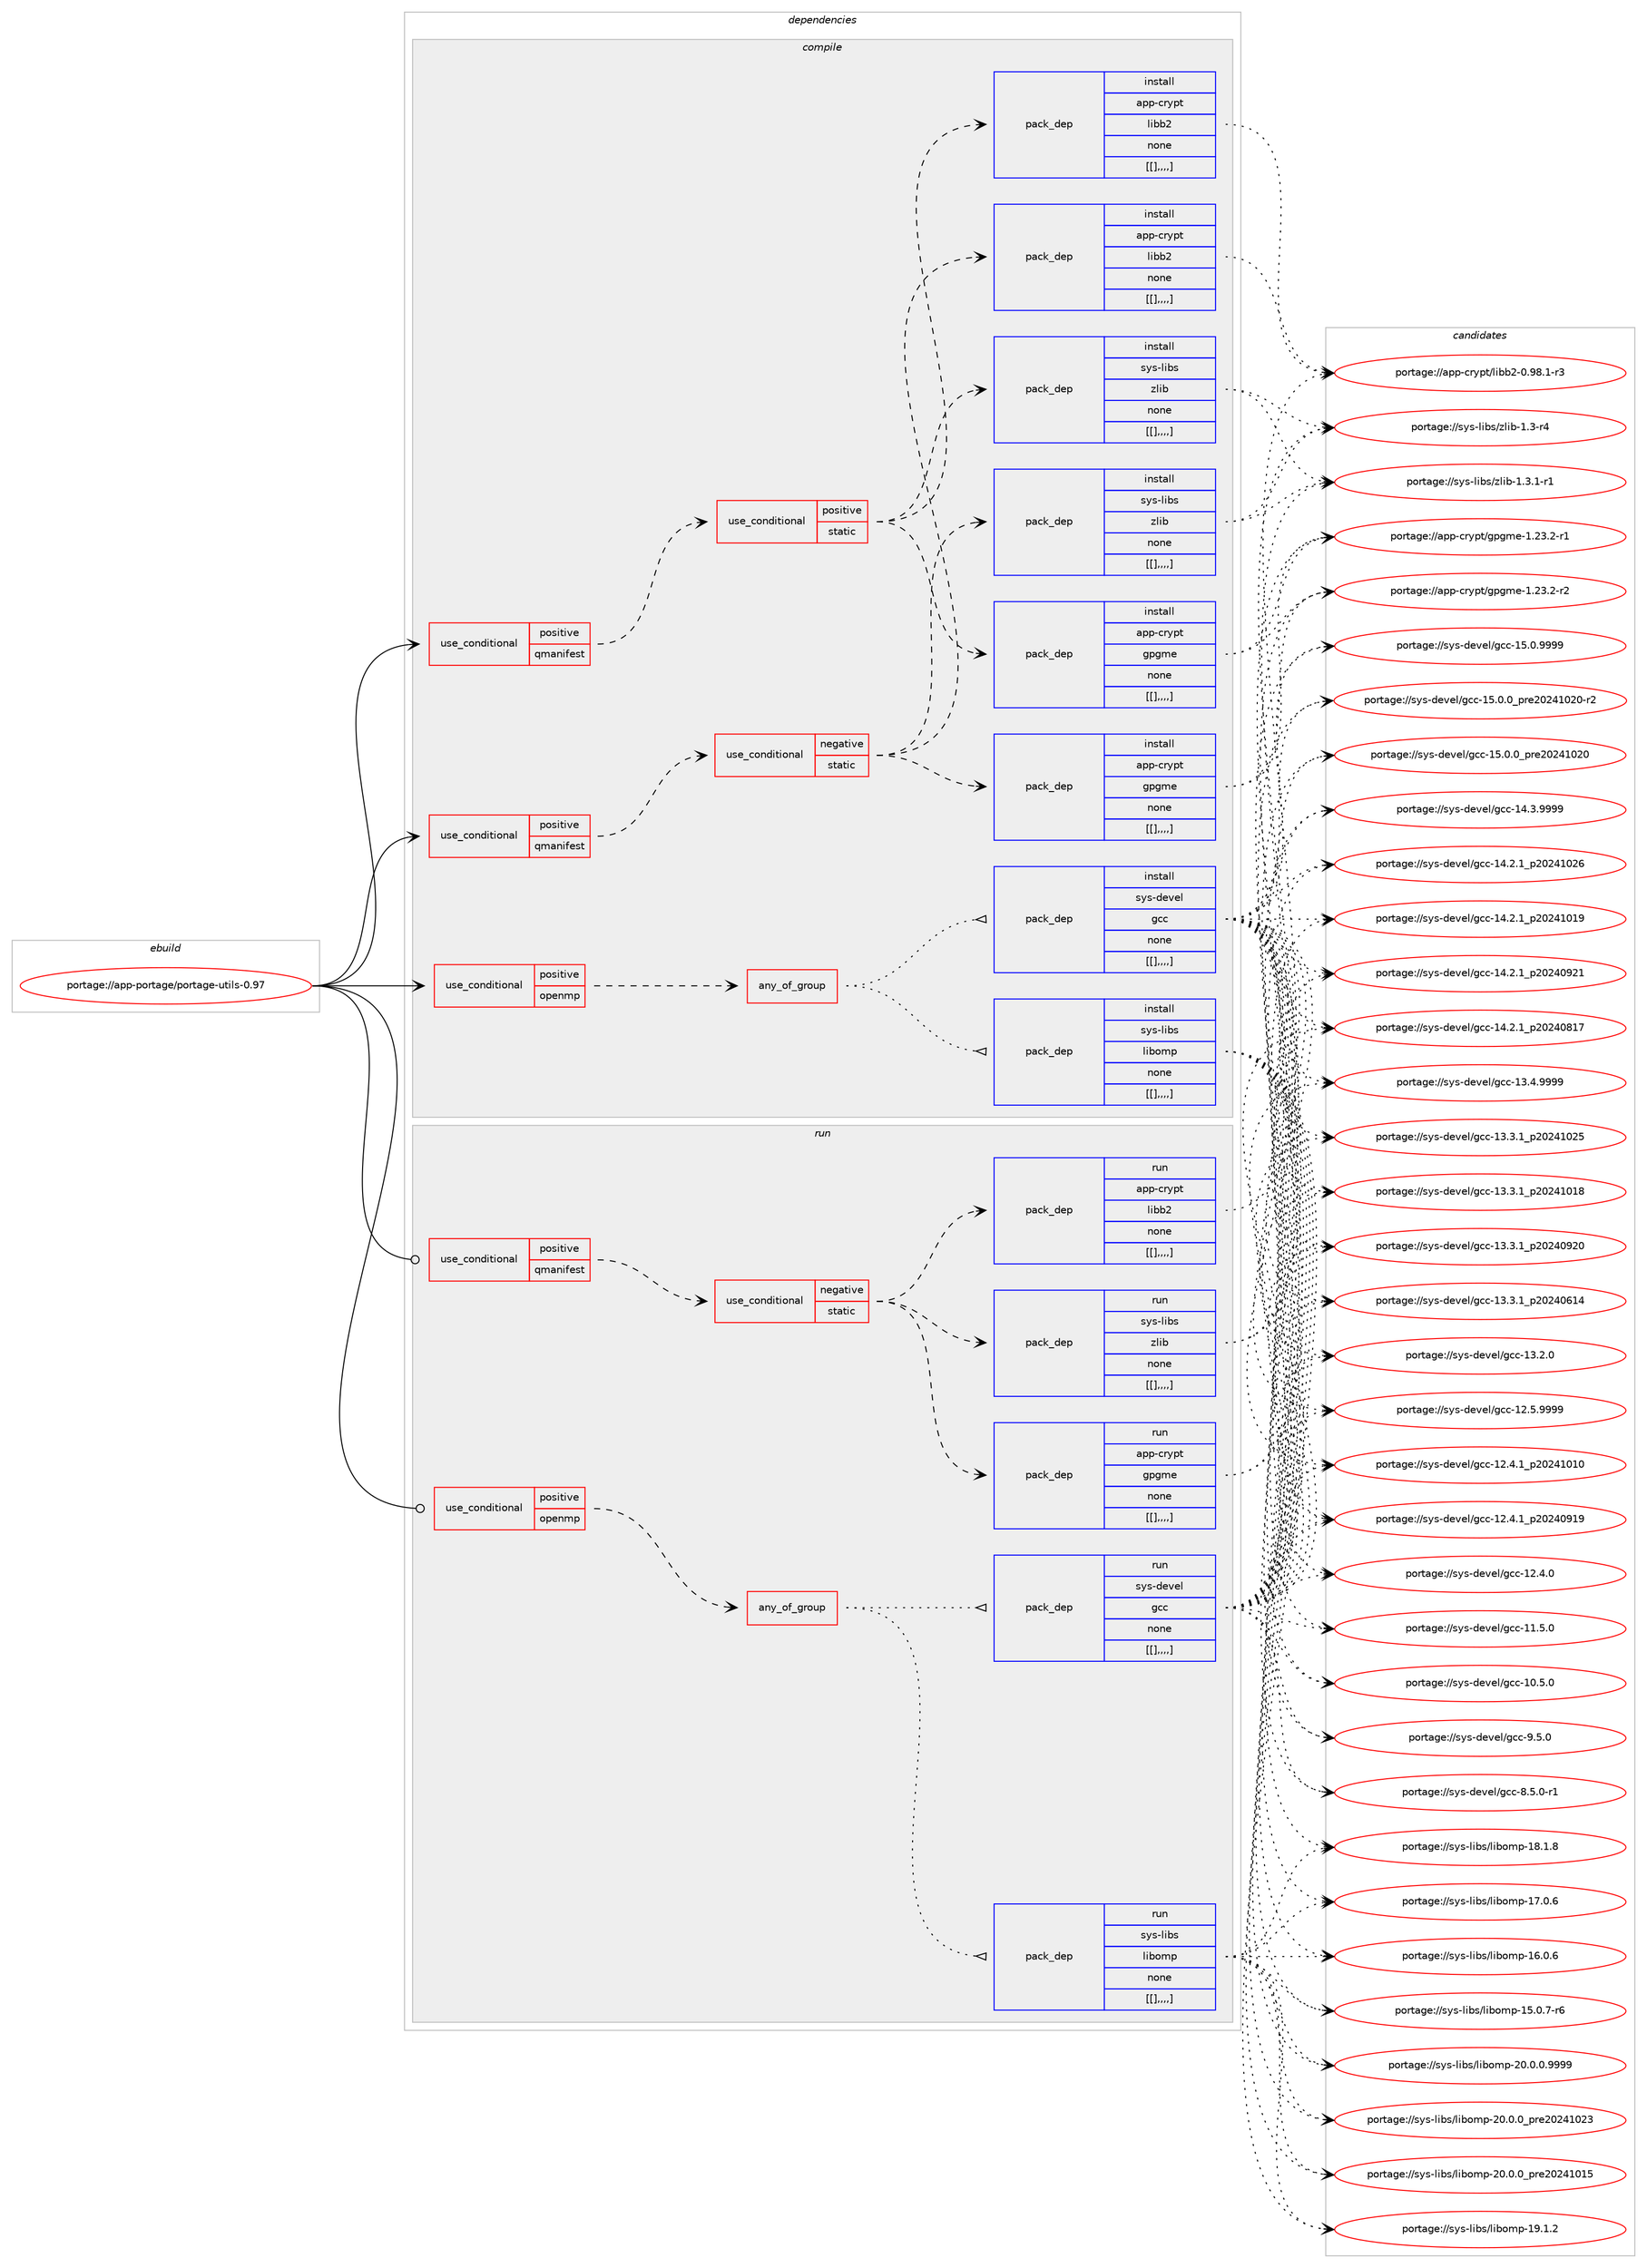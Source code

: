 digraph prolog {

# *************
# Graph options
# *************

newrank=true;
concentrate=true;
compound=true;
graph [rankdir=LR,fontname=Helvetica,fontsize=10,ranksep=1.5];#, ranksep=2.5, nodesep=0.2];
edge  [arrowhead=vee];
node  [fontname=Helvetica,fontsize=10];

# **********
# The ebuild
# **********

subgraph cluster_leftcol {
color=gray;
label=<<i>ebuild</i>>;
id [label="portage://app-portage/portage-utils-0.97", color=red, width=4, href="../app-portage/portage-utils-0.97.svg"];
}

# ****************
# The dependencies
# ****************

subgraph cluster_midcol {
color=gray;
label=<<i>dependencies</i>>;
subgraph cluster_compile {
fillcolor="#eeeeee";
style=filled;
label=<<i>compile</i>>;
subgraph cond15661 {
dependency54383 [label=<<TABLE BORDER="0" CELLBORDER="1" CELLSPACING="0" CELLPADDING="4"><TR><TD ROWSPAN="3" CELLPADDING="10">use_conditional</TD></TR><TR><TD>positive</TD></TR><TR><TD>openmp</TD></TR></TABLE>>, shape=none, color=red];
subgraph any479 {
dependency54403 [label=<<TABLE BORDER="0" CELLBORDER="1" CELLSPACING="0" CELLPADDING="4"><TR><TD CELLPADDING="10">any_of_group</TD></TR></TABLE>>, shape=none, color=red];subgraph pack38212 {
dependency54430 [label=<<TABLE BORDER="0" CELLBORDER="1" CELLSPACING="0" CELLPADDING="4" WIDTH="220"><TR><TD ROWSPAN="6" CELLPADDING="30">pack_dep</TD></TR><TR><TD WIDTH="110">install</TD></TR><TR><TD>sys-devel</TD></TR><TR><TD>gcc</TD></TR><TR><TD>none</TD></TR><TR><TD>[[],,,,]</TD></TR></TABLE>>, shape=none, color=blue];
}
dependency54403:e -> dependency54430:w [weight=20,style="dotted",arrowhead="oinv"];
subgraph pack38280 {
dependency54559 [label=<<TABLE BORDER="0" CELLBORDER="1" CELLSPACING="0" CELLPADDING="4" WIDTH="220"><TR><TD ROWSPAN="6" CELLPADDING="30">pack_dep</TD></TR><TR><TD WIDTH="110">install</TD></TR><TR><TD>sys-libs</TD></TR><TR><TD>libomp</TD></TR><TR><TD>none</TD></TR><TR><TD>[[],,,,]</TD></TR></TABLE>>, shape=none, color=blue];
}
dependency54403:e -> dependency54559:w [weight=20,style="dotted",arrowhead="oinv"];
}
dependency54383:e -> dependency54403:w [weight=20,style="dashed",arrowhead="vee"];
}
id:e -> dependency54383:w [weight=20,style="solid",arrowhead="vee"];
subgraph cond15719 {
dependency54564 [label=<<TABLE BORDER="0" CELLBORDER="1" CELLSPACING="0" CELLPADDING="4"><TR><TD ROWSPAN="3" CELLPADDING="10">use_conditional</TD></TR><TR><TD>positive</TD></TR><TR><TD>qmanifest</TD></TR></TABLE>>, shape=none, color=red];
subgraph cond15731 {
dependency54594 [label=<<TABLE BORDER="0" CELLBORDER="1" CELLSPACING="0" CELLPADDING="4"><TR><TD ROWSPAN="3" CELLPADDING="10">use_conditional</TD></TR><TR><TD>negative</TD></TR><TR><TD>static</TD></TR></TABLE>>, shape=none, color=red];
subgraph pack38326 {
dependency54595 [label=<<TABLE BORDER="0" CELLBORDER="1" CELLSPACING="0" CELLPADDING="4" WIDTH="220"><TR><TD ROWSPAN="6" CELLPADDING="30">pack_dep</TD></TR><TR><TD WIDTH="110">install</TD></TR><TR><TD>app-crypt</TD></TR><TR><TD>gpgme</TD></TR><TR><TD>none</TD></TR><TR><TD>[[],,,,]</TD></TR></TABLE>>, shape=none, color=blue];
}
dependency54594:e -> dependency54595:w [weight=20,style="dashed",arrowhead="vee"];
subgraph pack38329 {
dependency54600 [label=<<TABLE BORDER="0" CELLBORDER="1" CELLSPACING="0" CELLPADDING="4" WIDTH="220"><TR><TD ROWSPAN="6" CELLPADDING="30">pack_dep</TD></TR><TR><TD WIDTH="110">install</TD></TR><TR><TD>app-crypt</TD></TR><TR><TD>libb2</TD></TR><TR><TD>none</TD></TR><TR><TD>[[],,,,]</TD></TR></TABLE>>, shape=none, color=blue];
}
dependency54594:e -> dependency54600:w [weight=20,style="dashed",arrowhead="vee"];
subgraph pack38343 {
dependency54617 [label=<<TABLE BORDER="0" CELLBORDER="1" CELLSPACING="0" CELLPADDING="4" WIDTH="220"><TR><TD ROWSPAN="6" CELLPADDING="30">pack_dep</TD></TR><TR><TD WIDTH="110">install</TD></TR><TR><TD>sys-libs</TD></TR><TR><TD>zlib</TD></TR><TR><TD>none</TD></TR><TR><TD>[[],,,,]</TD></TR></TABLE>>, shape=none, color=blue];
}
dependency54594:e -> dependency54617:w [weight=20,style="dashed",arrowhead="vee"];
}
dependency54564:e -> dependency54594:w [weight=20,style="dashed",arrowhead="vee"];
}
id:e -> dependency54564:w [weight=20,style="solid",arrowhead="vee"];
subgraph cond15770 {
dependency54704 [label=<<TABLE BORDER="0" CELLBORDER="1" CELLSPACING="0" CELLPADDING="4"><TR><TD ROWSPAN="3" CELLPADDING="10">use_conditional</TD></TR><TR><TD>positive</TD></TR><TR><TD>qmanifest</TD></TR></TABLE>>, shape=none, color=red];
subgraph cond15772 {
dependency54727 [label=<<TABLE BORDER="0" CELLBORDER="1" CELLSPACING="0" CELLPADDING="4"><TR><TD ROWSPAN="3" CELLPADDING="10">use_conditional</TD></TR><TR><TD>positive</TD></TR><TR><TD>static</TD></TR></TABLE>>, shape=none, color=red];
subgraph pack38414 {
dependency54750 [label=<<TABLE BORDER="0" CELLBORDER="1" CELLSPACING="0" CELLPADDING="4" WIDTH="220"><TR><TD ROWSPAN="6" CELLPADDING="30">pack_dep</TD></TR><TR><TD WIDTH="110">install</TD></TR><TR><TD>app-crypt</TD></TR><TR><TD>gpgme</TD></TR><TR><TD>none</TD></TR><TR><TD>[[],,,,]</TD></TR></TABLE>>, shape=none, color=blue];
}
dependency54727:e -> dependency54750:w [weight=20,style="dashed",arrowhead="vee"];
subgraph pack38429 {
dependency54773 [label=<<TABLE BORDER="0" CELLBORDER="1" CELLSPACING="0" CELLPADDING="4" WIDTH="220"><TR><TD ROWSPAN="6" CELLPADDING="30">pack_dep</TD></TR><TR><TD WIDTH="110">install</TD></TR><TR><TD>app-crypt</TD></TR><TR><TD>libb2</TD></TR><TR><TD>none</TD></TR><TR><TD>[[],,,,]</TD></TR></TABLE>>, shape=none, color=blue];
}
dependency54727:e -> dependency54773:w [weight=20,style="dashed",arrowhead="vee"];
subgraph pack38464 {
dependency54817 [label=<<TABLE BORDER="0" CELLBORDER="1" CELLSPACING="0" CELLPADDING="4" WIDTH="220"><TR><TD ROWSPAN="6" CELLPADDING="30">pack_dep</TD></TR><TR><TD WIDTH="110">install</TD></TR><TR><TD>sys-libs</TD></TR><TR><TD>zlib</TD></TR><TR><TD>none</TD></TR><TR><TD>[[],,,,]</TD></TR></TABLE>>, shape=none, color=blue];
}
dependency54727:e -> dependency54817:w [weight=20,style="dashed",arrowhead="vee"];
}
dependency54704:e -> dependency54727:w [weight=20,style="dashed",arrowhead="vee"];
}
id:e -> dependency54704:w [weight=20,style="solid",arrowhead="vee"];
}
subgraph cluster_compileandrun {
fillcolor="#eeeeee";
style=filled;
label=<<i>compile and run</i>>;
}
subgraph cluster_run {
fillcolor="#eeeeee";
style=filled;
label=<<i>run</i>>;
subgraph cond15821 {
dependency54867 [label=<<TABLE BORDER="0" CELLBORDER="1" CELLSPACING="0" CELLPADDING="4"><TR><TD ROWSPAN="3" CELLPADDING="10">use_conditional</TD></TR><TR><TD>positive</TD></TR><TR><TD>openmp</TD></TR></TABLE>>, shape=none, color=red];
subgraph any485 {
dependency54930 [label=<<TABLE BORDER="0" CELLBORDER="1" CELLSPACING="0" CELLPADDING="4"><TR><TD CELLPADDING="10">any_of_group</TD></TR></TABLE>>, shape=none, color=red];subgraph pack38562 {
dependency54949 [label=<<TABLE BORDER="0" CELLBORDER="1" CELLSPACING="0" CELLPADDING="4" WIDTH="220"><TR><TD ROWSPAN="6" CELLPADDING="30">pack_dep</TD></TR><TR><TD WIDTH="110">run</TD></TR><TR><TD>sys-devel</TD></TR><TR><TD>gcc</TD></TR><TR><TD>none</TD></TR><TR><TD>[[],,,,]</TD></TR></TABLE>>, shape=none, color=blue];
}
dependency54930:e -> dependency54949:w [weight=20,style="dotted",arrowhead="oinv"];
subgraph pack38574 {
dependency54953 [label=<<TABLE BORDER="0" CELLBORDER="1" CELLSPACING="0" CELLPADDING="4" WIDTH="220"><TR><TD ROWSPAN="6" CELLPADDING="30">pack_dep</TD></TR><TR><TD WIDTH="110">run</TD></TR><TR><TD>sys-libs</TD></TR><TR><TD>libomp</TD></TR><TR><TD>none</TD></TR><TR><TD>[[],,,,]</TD></TR></TABLE>>, shape=none, color=blue];
}
dependency54930:e -> dependency54953:w [weight=20,style="dotted",arrowhead="oinv"];
}
dependency54867:e -> dependency54930:w [weight=20,style="dashed",arrowhead="vee"];
}
id:e -> dependency54867:w [weight=20,style="solid",arrowhead="odot"];
subgraph cond15859 {
dependency55019 [label=<<TABLE BORDER="0" CELLBORDER="1" CELLSPACING="0" CELLPADDING="4"><TR><TD ROWSPAN="3" CELLPADDING="10">use_conditional</TD></TR><TR><TD>positive</TD></TR><TR><TD>qmanifest</TD></TR></TABLE>>, shape=none, color=red];
subgraph cond15868 {
dependency55040 [label=<<TABLE BORDER="0" CELLBORDER="1" CELLSPACING="0" CELLPADDING="4"><TR><TD ROWSPAN="3" CELLPADDING="10">use_conditional</TD></TR><TR><TD>negative</TD></TR><TR><TD>static</TD></TR></TABLE>>, shape=none, color=red];
subgraph pack38639 {
dependency55045 [label=<<TABLE BORDER="0" CELLBORDER="1" CELLSPACING="0" CELLPADDING="4" WIDTH="220"><TR><TD ROWSPAN="6" CELLPADDING="30">pack_dep</TD></TR><TR><TD WIDTH="110">run</TD></TR><TR><TD>app-crypt</TD></TR><TR><TD>gpgme</TD></TR><TR><TD>none</TD></TR><TR><TD>[[],,,,]</TD></TR></TABLE>>, shape=none, color=blue];
}
dependency55040:e -> dependency55045:w [weight=20,style="dashed",arrowhead="vee"];
subgraph pack38682 {
dependency55114 [label=<<TABLE BORDER="0" CELLBORDER="1" CELLSPACING="0" CELLPADDING="4" WIDTH="220"><TR><TD ROWSPAN="6" CELLPADDING="30">pack_dep</TD></TR><TR><TD WIDTH="110">run</TD></TR><TR><TD>app-crypt</TD></TR><TR><TD>libb2</TD></TR><TR><TD>none</TD></TR><TR><TD>[[],,,,]</TD></TR></TABLE>>, shape=none, color=blue];
}
dependency55040:e -> dependency55114:w [weight=20,style="dashed",arrowhead="vee"];
subgraph pack38692 {
dependency55176 [label=<<TABLE BORDER="0" CELLBORDER="1" CELLSPACING="0" CELLPADDING="4" WIDTH="220"><TR><TD ROWSPAN="6" CELLPADDING="30">pack_dep</TD></TR><TR><TD WIDTH="110">run</TD></TR><TR><TD>sys-libs</TD></TR><TR><TD>zlib</TD></TR><TR><TD>none</TD></TR><TR><TD>[[],,,,]</TD></TR></TABLE>>, shape=none, color=blue];
}
dependency55040:e -> dependency55176:w [weight=20,style="dashed",arrowhead="vee"];
}
dependency55019:e -> dependency55040:w [weight=20,style="dashed",arrowhead="vee"];
}
id:e -> dependency55019:w [weight=20,style="solid",arrowhead="odot"];
}
}

# **************
# The candidates
# **************

subgraph cluster_choices {
rank=same;
color=gray;
label=<<i>candidates</i>>;

subgraph choice37487 {
color=black;
nodesep=1;
choice1151211154510010111810110847103999945495346484657575757 [label="portage://sys-devel/gcc-15.0.9999", color=red, width=4,href="../sys-devel/gcc-15.0.9999.svg"];
choice11512111545100101118101108471039999454953464846489511211410150485052494850484511450 [label="portage://sys-devel/gcc-15.0.0_pre20241020-r2", color=red, width=4,href="../sys-devel/gcc-15.0.0_pre20241020-r2.svg"];
choice1151211154510010111810110847103999945495346484648951121141015048505249485048 [label="portage://sys-devel/gcc-15.0.0_pre20241020", color=red, width=4,href="../sys-devel/gcc-15.0.0_pre20241020.svg"];
choice1151211154510010111810110847103999945495246514657575757 [label="portage://sys-devel/gcc-14.3.9999", color=red, width=4,href="../sys-devel/gcc-14.3.9999.svg"];
choice1151211154510010111810110847103999945495246504649951125048505249485054 [label="portage://sys-devel/gcc-14.2.1_p20241026", color=red, width=4,href="../sys-devel/gcc-14.2.1_p20241026.svg"];
choice1151211154510010111810110847103999945495246504649951125048505249484957 [label="portage://sys-devel/gcc-14.2.1_p20241019", color=red, width=4,href="../sys-devel/gcc-14.2.1_p20241019.svg"];
choice1151211154510010111810110847103999945495246504649951125048505248575049 [label="portage://sys-devel/gcc-14.2.1_p20240921", color=red, width=4,href="../sys-devel/gcc-14.2.1_p20240921.svg"];
choice1151211154510010111810110847103999945495246504649951125048505248564955 [label="portage://sys-devel/gcc-14.2.1_p20240817", color=red, width=4,href="../sys-devel/gcc-14.2.1_p20240817.svg"];
choice1151211154510010111810110847103999945495146524657575757 [label="portage://sys-devel/gcc-13.4.9999", color=red, width=4,href="../sys-devel/gcc-13.4.9999.svg"];
choice1151211154510010111810110847103999945495146514649951125048505249485053 [label="portage://sys-devel/gcc-13.3.1_p20241025", color=red, width=4,href="../sys-devel/gcc-13.3.1_p20241025.svg"];
choice1151211154510010111810110847103999945495146514649951125048505249484956 [label="portage://sys-devel/gcc-13.3.1_p20241018", color=red, width=4,href="../sys-devel/gcc-13.3.1_p20241018.svg"];
choice1151211154510010111810110847103999945495146514649951125048505248575048 [label="portage://sys-devel/gcc-13.3.1_p20240920", color=red, width=4,href="../sys-devel/gcc-13.3.1_p20240920.svg"];
choice1151211154510010111810110847103999945495146514649951125048505248544952 [label="portage://sys-devel/gcc-13.3.1_p20240614", color=red, width=4,href="../sys-devel/gcc-13.3.1_p20240614.svg"];
choice1151211154510010111810110847103999945495146504648 [label="portage://sys-devel/gcc-13.2.0", color=red, width=4,href="../sys-devel/gcc-13.2.0.svg"];
choice1151211154510010111810110847103999945495046534657575757 [label="portage://sys-devel/gcc-12.5.9999", color=red, width=4,href="../sys-devel/gcc-12.5.9999.svg"];
choice1151211154510010111810110847103999945495046524649951125048505249484948 [label="portage://sys-devel/gcc-12.4.1_p20241010", color=red, width=4,href="../sys-devel/gcc-12.4.1_p20241010.svg"];
choice1151211154510010111810110847103999945495046524649951125048505248574957 [label="portage://sys-devel/gcc-12.4.1_p20240919", color=red, width=4,href="../sys-devel/gcc-12.4.1_p20240919.svg"];
choice1151211154510010111810110847103999945495046524648 [label="portage://sys-devel/gcc-12.4.0", color=red, width=4,href="../sys-devel/gcc-12.4.0.svg"];
choice1151211154510010111810110847103999945494946534648 [label="portage://sys-devel/gcc-11.5.0", color=red, width=4,href="../sys-devel/gcc-11.5.0.svg"];
choice1151211154510010111810110847103999945494846534648 [label="portage://sys-devel/gcc-10.5.0", color=red, width=4,href="../sys-devel/gcc-10.5.0.svg"];
choice11512111545100101118101108471039999455746534648 [label="portage://sys-devel/gcc-9.5.0", color=red, width=4,href="../sys-devel/gcc-9.5.0.svg"];
choice115121115451001011181011084710399994556465346484511449 [label="portage://sys-devel/gcc-8.5.0-r1", color=red, width=4,href="../sys-devel/gcc-8.5.0-r1.svg"];
dependency54430:e -> choice1151211154510010111810110847103999945495346484657575757:w [style=dotted,weight="100"];
dependency54430:e -> choice11512111545100101118101108471039999454953464846489511211410150485052494850484511450:w [style=dotted,weight="100"];
dependency54430:e -> choice1151211154510010111810110847103999945495346484648951121141015048505249485048:w [style=dotted,weight="100"];
dependency54430:e -> choice1151211154510010111810110847103999945495246514657575757:w [style=dotted,weight="100"];
dependency54430:e -> choice1151211154510010111810110847103999945495246504649951125048505249485054:w [style=dotted,weight="100"];
dependency54430:e -> choice1151211154510010111810110847103999945495246504649951125048505249484957:w [style=dotted,weight="100"];
dependency54430:e -> choice1151211154510010111810110847103999945495246504649951125048505248575049:w [style=dotted,weight="100"];
dependency54430:e -> choice1151211154510010111810110847103999945495246504649951125048505248564955:w [style=dotted,weight="100"];
dependency54430:e -> choice1151211154510010111810110847103999945495146524657575757:w [style=dotted,weight="100"];
dependency54430:e -> choice1151211154510010111810110847103999945495146514649951125048505249485053:w [style=dotted,weight="100"];
dependency54430:e -> choice1151211154510010111810110847103999945495146514649951125048505249484956:w [style=dotted,weight="100"];
dependency54430:e -> choice1151211154510010111810110847103999945495146514649951125048505248575048:w [style=dotted,weight="100"];
dependency54430:e -> choice1151211154510010111810110847103999945495146514649951125048505248544952:w [style=dotted,weight="100"];
dependency54430:e -> choice1151211154510010111810110847103999945495146504648:w [style=dotted,weight="100"];
dependency54430:e -> choice1151211154510010111810110847103999945495046534657575757:w [style=dotted,weight="100"];
dependency54430:e -> choice1151211154510010111810110847103999945495046524649951125048505249484948:w [style=dotted,weight="100"];
dependency54430:e -> choice1151211154510010111810110847103999945495046524649951125048505248574957:w [style=dotted,weight="100"];
dependency54430:e -> choice1151211154510010111810110847103999945495046524648:w [style=dotted,weight="100"];
dependency54430:e -> choice1151211154510010111810110847103999945494946534648:w [style=dotted,weight="100"];
dependency54430:e -> choice1151211154510010111810110847103999945494846534648:w [style=dotted,weight="100"];
dependency54430:e -> choice11512111545100101118101108471039999455746534648:w [style=dotted,weight="100"];
dependency54430:e -> choice115121115451001011181011084710399994556465346484511449:w [style=dotted,weight="100"];
}
subgraph choice37506 {
color=black;
nodesep=1;
choice11512111545108105981154710810598111109112455048464846484657575757 [label="portage://sys-libs/libomp-20.0.0.9999", color=red, width=4,href="../sys-libs/libomp-20.0.0.9999.svg"];
choice1151211154510810598115471081059811110911245504846484648951121141015048505249485051 [label="portage://sys-libs/libomp-20.0.0_pre20241023", color=red, width=4,href="../sys-libs/libomp-20.0.0_pre20241023.svg"];
choice1151211154510810598115471081059811110911245504846484648951121141015048505249484953 [label="portage://sys-libs/libomp-20.0.0_pre20241015", color=red, width=4,href="../sys-libs/libomp-20.0.0_pre20241015.svg"];
choice1151211154510810598115471081059811110911245495746494650 [label="portage://sys-libs/libomp-19.1.2", color=red, width=4,href="../sys-libs/libomp-19.1.2.svg"];
choice1151211154510810598115471081059811110911245495646494656 [label="portage://sys-libs/libomp-18.1.8", color=red, width=4,href="../sys-libs/libomp-18.1.8.svg"];
choice1151211154510810598115471081059811110911245495546484654 [label="portage://sys-libs/libomp-17.0.6", color=red, width=4,href="../sys-libs/libomp-17.0.6.svg"];
choice1151211154510810598115471081059811110911245495446484654 [label="portage://sys-libs/libomp-16.0.6", color=red, width=4,href="../sys-libs/libomp-16.0.6.svg"];
choice11512111545108105981154710810598111109112454953464846554511454 [label="portage://sys-libs/libomp-15.0.7-r6", color=red, width=4,href="../sys-libs/libomp-15.0.7-r6.svg"];
dependency54559:e -> choice11512111545108105981154710810598111109112455048464846484657575757:w [style=dotted,weight="100"];
dependency54559:e -> choice1151211154510810598115471081059811110911245504846484648951121141015048505249485051:w [style=dotted,weight="100"];
dependency54559:e -> choice1151211154510810598115471081059811110911245504846484648951121141015048505249484953:w [style=dotted,weight="100"];
dependency54559:e -> choice1151211154510810598115471081059811110911245495746494650:w [style=dotted,weight="100"];
dependency54559:e -> choice1151211154510810598115471081059811110911245495646494656:w [style=dotted,weight="100"];
dependency54559:e -> choice1151211154510810598115471081059811110911245495546484654:w [style=dotted,weight="100"];
dependency54559:e -> choice1151211154510810598115471081059811110911245495446484654:w [style=dotted,weight="100"];
dependency54559:e -> choice11512111545108105981154710810598111109112454953464846554511454:w [style=dotted,weight="100"];
}
subgraph choice37516 {
color=black;
nodesep=1;
choice97112112459911412111211647103112103109101454946505146504511450 [label="portage://app-crypt/gpgme-1.23.2-r2", color=red, width=4,href="../app-crypt/gpgme-1.23.2-r2.svg"];
choice97112112459911412111211647103112103109101454946505146504511449 [label="portage://app-crypt/gpgme-1.23.2-r1", color=red, width=4,href="../app-crypt/gpgme-1.23.2-r1.svg"];
dependency54595:e -> choice97112112459911412111211647103112103109101454946505146504511450:w [style=dotted,weight="100"];
dependency54595:e -> choice97112112459911412111211647103112103109101454946505146504511449:w [style=dotted,weight="100"];
}
subgraph choice37519 {
color=black;
nodesep=1;
choice97112112459911412111211647108105989850454846575646494511451 [label="portage://app-crypt/libb2-0.98.1-r3", color=red, width=4,href="../app-crypt/libb2-0.98.1-r3.svg"];
dependency54600:e -> choice97112112459911412111211647108105989850454846575646494511451:w [style=dotted,weight="100"];
}
subgraph choice37527 {
color=black;
nodesep=1;
choice115121115451081059811547122108105984549465146494511449 [label="portage://sys-libs/zlib-1.3.1-r1", color=red, width=4,href="../sys-libs/zlib-1.3.1-r1.svg"];
choice11512111545108105981154712210810598454946514511452 [label="portage://sys-libs/zlib-1.3-r4", color=red, width=4,href="../sys-libs/zlib-1.3-r4.svg"];
dependency54617:e -> choice115121115451081059811547122108105984549465146494511449:w [style=dotted,weight="100"];
dependency54617:e -> choice11512111545108105981154712210810598454946514511452:w [style=dotted,weight="100"];
}
subgraph choice37539 {
color=black;
nodesep=1;
choice97112112459911412111211647103112103109101454946505146504511450 [label="portage://app-crypt/gpgme-1.23.2-r2", color=red, width=4,href="../app-crypt/gpgme-1.23.2-r2.svg"];
choice97112112459911412111211647103112103109101454946505146504511449 [label="portage://app-crypt/gpgme-1.23.2-r1", color=red, width=4,href="../app-crypt/gpgme-1.23.2-r1.svg"];
dependency54750:e -> choice97112112459911412111211647103112103109101454946505146504511450:w [style=dotted,weight="100"];
dependency54750:e -> choice97112112459911412111211647103112103109101454946505146504511449:w [style=dotted,weight="100"];
}
subgraph choice37553 {
color=black;
nodesep=1;
choice97112112459911412111211647108105989850454846575646494511451 [label="portage://app-crypt/libb2-0.98.1-r3", color=red, width=4,href="../app-crypt/libb2-0.98.1-r3.svg"];
dependency54773:e -> choice97112112459911412111211647108105989850454846575646494511451:w [style=dotted,weight="100"];
}
subgraph choice37555 {
color=black;
nodesep=1;
choice115121115451081059811547122108105984549465146494511449 [label="portage://sys-libs/zlib-1.3.1-r1", color=red, width=4,href="../sys-libs/zlib-1.3.1-r1.svg"];
choice11512111545108105981154712210810598454946514511452 [label="portage://sys-libs/zlib-1.3-r4", color=red, width=4,href="../sys-libs/zlib-1.3-r4.svg"];
dependency54817:e -> choice115121115451081059811547122108105984549465146494511449:w [style=dotted,weight="100"];
dependency54817:e -> choice11512111545108105981154712210810598454946514511452:w [style=dotted,weight="100"];
}
subgraph choice37559 {
color=black;
nodesep=1;
choice1151211154510010111810110847103999945495346484657575757 [label="portage://sys-devel/gcc-15.0.9999", color=red, width=4,href="../sys-devel/gcc-15.0.9999.svg"];
choice11512111545100101118101108471039999454953464846489511211410150485052494850484511450 [label="portage://sys-devel/gcc-15.0.0_pre20241020-r2", color=red, width=4,href="../sys-devel/gcc-15.0.0_pre20241020-r2.svg"];
choice1151211154510010111810110847103999945495346484648951121141015048505249485048 [label="portage://sys-devel/gcc-15.0.0_pre20241020", color=red, width=4,href="../sys-devel/gcc-15.0.0_pre20241020.svg"];
choice1151211154510010111810110847103999945495246514657575757 [label="portage://sys-devel/gcc-14.3.9999", color=red, width=4,href="../sys-devel/gcc-14.3.9999.svg"];
choice1151211154510010111810110847103999945495246504649951125048505249485054 [label="portage://sys-devel/gcc-14.2.1_p20241026", color=red, width=4,href="../sys-devel/gcc-14.2.1_p20241026.svg"];
choice1151211154510010111810110847103999945495246504649951125048505249484957 [label="portage://sys-devel/gcc-14.2.1_p20241019", color=red, width=4,href="../sys-devel/gcc-14.2.1_p20241019.svg"];
choice1151211154510010111810110847103999945495246504649951125048505248575049 [label="portage://sys-devel/gcc-14.2.1_p20240921", color=red, width=4,href="../sys-devel/gcc-14.2.1_p20240921.svg"];
choice1151211154510010111810110847103999945495246504649951125048505248564955 [label="portage://sys-devel/gcc-14.2.1_p20240817", color=red, width=4,href="../sys-devel/gcc-14.2.1_p20240817.svg"];
choice1151211154510010111810110847103999945495146524657575757 [label="portage://sys-devel/gcc-13.4.9999", color=red, width=4,href="../sys-devel/gcc-13.4.9999.svg"];
choice1151211154510010111810110847103999945495146514649951125048505249485053 [label="portage://sys-devel/gcc-13.3.1_p20241025", color=red, width=4,href="../sys-devel/gcc-13.3.1_p20241025.svg"];
choice1151211154510010111810110847103999945495146514649951125048505249484956 [label="portage://sys-devel/gcc-13.3.1_p20241018", color=red, width=4,href="../sys-devel/gcc-13.3.1_p20241018.svg"];
choice1151211154510010111810110847103999945495146514649951125048505248575048 [label="portage://sys-devel/gcc-13.3.1_p20240920", color=red, width=4,href="../sys-devel/gcc-13.3.1_p20240920.svg"];
choice1151211154510010111810110847103999945495146514649951125048505248544952 [label="portage://sys-devel/gcc-13.3.1_p20240614", color=red, width=4,href="../sys-devel/gcc-13.3.1_p20240614.svg"];
choice1151211154510010111810110847103999945495146504648 [label="portage://sys-devel/gcc-13.2.0", color=red, width=4,href="../sys-devel/gcc-13.2.0.svg"];
choice1151211154510010111810110847103999945495046534657575757 [label="portage://sys-devel/gcc-12.5.9999", color=red, width=4,href="../sys-devel/gcc-12.5.9999.svg"];
choice1151211154510010111810110847103999945495046524649951125048505249484948 [label="portage://sys-devel/gcc-12.4.1_p20241010", color=red, width=4,href="../sys-devel/gcc-12.4.1_p20241010.svg"];
choice1151211154510010111810110847103999945495046524649951125048505248574957 [label="portage://sys-devel/gcc-12.4.1_p20240919", color=red, width=4,href="../sys-devel/gcc-12.4.1_p20240919.svg"];
choice1151211154510010111810110847103999945495046524648 [label="portage://sys-devel/gcc-12.4.0", color=red, width=4,href="../sys-devel/gcc-12.4.0.svg"];
choice1151211154510010111810110847103999945494946534648 [label="portage://sys-devel/gcc-11.5.0", color=red, width=4,href="../sys-devel/gcc-11.5.0.svg"];
choice1151211154510010111810110847103999945494846534648 [label="portage://sys-devel/gcc-10.5.0", color=red, width=4,href="../sys-devel/gcc-10.5.0.svg"];
choice11512111545100101118101108471039999455746534648 [label="portage://sys-devel/gcc-9.5.0", color=red, width=4,href="../sys-devel/gcc-9.5.0.svg"];
choice115121115451001011181011084710399994556465346484511449 [label="portage://sys-devel/gcc-8.5.0-r1", color=red, width=4,href="../sys-devel/gcc-8.5.0-r1.svg"];
dependency54949:e -> choice1151211154510010111810110847103999945495346484657575757:w [style=dotted,weight="100"];
dependency54949:e -> choice11512111545100101118101108471039999454953464846489511211410150485052494850484511450:w [style=dotted,weight="100"];
dependency54949:e -> choice1151211154510010111810110847103999945495346484648951121141015048505249485048:w [style=dotted,weight="100"];
dependency54949:e -> choice1151211154510010111810110847103999945495246514657575757:w [style=dotted,weight="100"];
dependency54949:e -> choice1151211154510010111810110847103999945495246504649951125048505249485054:w [style=dotted,weight="100"];
dependency54949:e -> choice1151211154510010111810110847103999945495246504649951125048505249484957:w [style=dotted,weight="100"];
dependency54949:e -> choice1151211154510010111810110847103999945495246504649951125048505248575049:w [style=dotted,weight="100"];
dependency54949:e -> choice1151211154510010111810110847103999945495246504649951125048505248564955:w [style=dotted,weight="100"];
dependency54949:e -> choice1151211154510010111810110847103999945495146524657575757:w [style=dotted,weight="100"];
dependency54949:e -> choice1151211154510010111810110847103999945495146514649951125048505249485053:w [style=dotted,weight="100"];
dependency54949:e -> choice1151211154510010111810110847103999945495146514649951125048505249484956:w [style=dotted,weight="100"];
dependency54949:e -> choice1151211154510010111810110847103999945495146514649951125048505248575048:w [style=dotted,weight="100"];
dependency54949:e -> choice1151211154510010111810110847103999945495146514649951125048505248544952:w [style=dotted,weight="100"];
dependency54949:e -> choice1151211154510010111810110847103999945495146504648:w [style=dotted,weight="100"];
dependency54949:e -> choice1151211154510010111810110847103999945495046534657575757:w [style=dotted,weight="100"];
dependency54949:e -> choice1151211154510010111810110847103999945495046524649951125048505249484948:w [style=dotted,weight="100"];
dependency54949:e -> choice1151211154510010111810110847103999945495046524649951125048505248574957:w [style=dotted,weight="100"];
dependency54949:e -> choice1151211154510010111810110847103999945495046524648:w [style=dotted,weight="100"];
dependency54949:e -> choice1151211154510010111810110847103999945494946534648:w [style=dotted,weight="100"];
dependency54949:e -> choice1151211154510010111810110847103999945494846534648:w [style=dotted,weight="100"];
dependency54949:e -> choice11512111545100101118101108471039999455746534648:w [style=dotted,weight="100"];
dependency54949:e -> choice115121115451001011181011084710399994556465346484511449:w [style=dotted,weight="100"];
}
subgraph choice37612 {
color=black;
nodesep=1;
choice11512111545108105981154710810598111109112455048464846484657575757 [label="portage://sys-libs/libomp-20.0.0.9999", color=red, width=4,href="../sys-libs/libomp-20.0.0.9999.svg"];
choice1151211154510810598115471081059811110911245504846484648951121141015048505249485051 [label="portage://sys-libs/libomp-20.0.0_pre20241023", color=red, width=4,href="../sys-libs/libomp-20.0.0_pre20241023.svg"];
choice1151211154510810598115471081059811110911245504846484648951121141015048505249484953 [label="portage://sys-libs/libomp-20.0.0_pre20241015", color=red, width=4,href="../sys-libs/libomp-20.0.0_pre20241015.svg"];
choice1151211154510810598115471081059811110911245495746494650 [label="portage://sys-libs/libomp-19.1.2", color=red, width=4,href="../sys-libs/libomp-19.1.2.svg"];
choice1151211154510810598115471081059811110911245495646494656 [label="portage://sys-libs/libomp-18.1.8", color=red, width=4,href="../sys-libs/libomp-18.1.8.svg"];
choice1151211154510810598115471081059811110911245495546484654 [label="portage://sys-libs/libomp-17.0.6", color=red, width=4,href="../sys-libs/libomp-17.0.6.svg"];
choice1151211154510810598115471081059811110911245495446484654 [label="portage://sys-libs/libomp-16.0.6", color=red, width=4,href="../sys-libs/libomp-16.0.6.svg"];
choice11512111545108105981154710810598111109112454953464846554511454 [label="portage://sys-libs/libomp-15.0.7-r6", color=red, width=4,href="../sys-libs/libomp-15.0.7-r6.svg"];
dependency54953:e -> choice11512111545108105981154710810598111109112455048464846484657575757:w [style=dotted,weight="100"];
dependency54953:e -> choice1151211154510810598115471081059811110911245504846484648951121141015048505249485051:w [style=dotted,weight="100"];
dependency54953:e -> choice1151211154510810598115471081059811110911245504846484648951121141015048505249484953:w [style=dotted,weight="100"];
dependency54953:e -> choice1151211154510810598115471081059811110911245495746494650:w [style=dotted,weight="100"];
dependency54953:e -> choice1151211154510810598115471081059811110911245495646494656:w [style=dotted,weight="100"];
dependency54953:e -> choice1151211154510810598115471081059811110911245495546484654:w [style=dotted,weight="100"];
dependency54953:e -> choice1151211154510810598115471081059811110911245495446484654:w [style=dotted,weight="100"];
dependency54953:e -> choice11512111545108105981154710810598111109112454953464846554511454:w [style=dotted,weight="100"];
}
subgraph choice37629 {
color=black;
nodesep=1;
choice97112112459911412111211647103112103109101454946505146504511450 [label="portage://app-crypt/gpgme-1.23.2-r2", color=red, width=4,href="../app-crypt/gpgme-1.23.2-r2.svg"];
choice97112112459911412111211647103112103109101454946505146504511449 [label="portage://app-crypt/gpgme-1.23.2-r1", color=red, width=4,href="../app-crypt/gpgme-1.23.2-r1.svg"];
dependency55045:e -> choice97112112459911412111211647103112103109101454946505146504511450:w [style=dotted,weight="100"];
dependency55045:e -> choice97112112459911412111211647103112103109101454946505146504511449:w [style=dotted,weight="100"];
}
subgraph choice37646 {
color=black;
nodesep=1;
choice97112112459911412111211647108105989850454846575646494511451 [label="portage://app-crypt/libb2-0.98.1-r3", color=red, width=4,href="../app-crypt/libb2-0.98.1-r3.svg"];
dependency55114:e -> choice97112112459911412111211647108105989850454846575646494511451:w [style=dotted,weight="100"];
}
subgraph choice37649 {
color=black;
nodesep=1;
choice115121115451081059811547122108105984549465146494511449 [label="portage://sys-libs/zlib-1.3.1-r1", color=red, width=4,href="../sys-libs/zlib-1.3.1-r1.svg"];
choice11512111545108105981154712210810598454946514511452 [label="portage://sys-libs/zlib-1.3-r4", color=red, width=4,href="../sys-libs/zlib-1.3-r4.svg"];
dependency55176:e -> choice115121115451081059811547122108105984549465146494511449:w [style=dotted,weight="100"];
dependency55176:e -> choice11512111545108105981154712210810598454946514511452:w [style=dotted,weight="100"];
}
}

}
